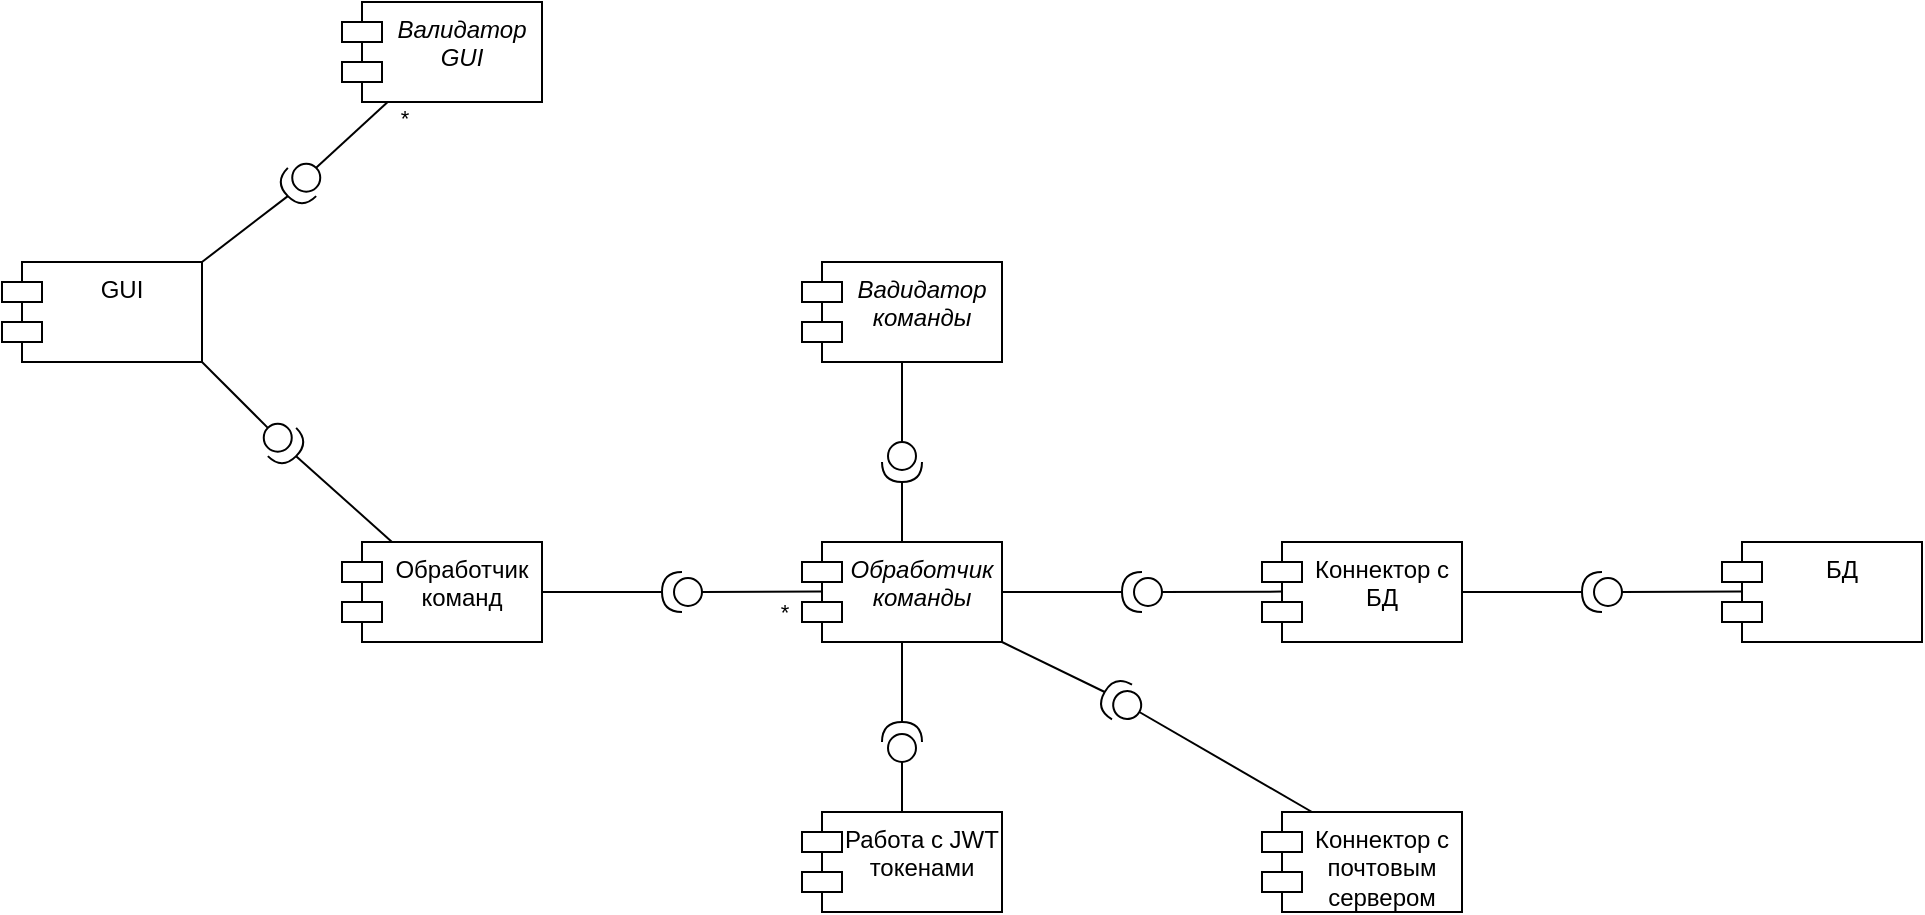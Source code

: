 <mxfile version="23.1.5" type="device">
  <diagram name="Страница — 1" id="tED2SzPRO07X7DksLbKd">
    <mxGraphModel dx="1062" dy="716" grid="1" gridSize="10" guides="1" tooltips="1" connect="1" arrows="1" fold="1" page="1" pageScale="1" pageWidth="827" pageHeight="1169" math="0" shadow="0">
      <root>
        <mxCell id="0" />
        <mxCell id="1" parent="0" />
        <mxCell id="Bc5oG1DKQoHi3MqYJBwv-1" value="GUI" style="shape=module;align=left;spacingLeft=20;align=center;verticalAlign=top;whiteSpace=wrap;html=1;" vertex="1" parent="1">
          <mxGeometry x="110" y="310" width="100" height="50" as="geometry" />
        </mxCell>
        <mxCell id="Bc5oG1DKQoHi3MqYJBwv-2" value="&lt;i&gt;Валидатор GUI&lt;/i&gt;" style="shape=module;align=left;spacingLeft=20;align=center;verticalAlign=top;whiteSpace=wrap;html=1;" vertex="1" parent="1">
          <mxGeometry x="280" y="180" width="100" height="50" as="geometry" />
        </mxCell>
        <mxCell id="Bc5oG1DKQoHi3MqYJBwv-3" value="" style="shape=providedRequiredInterface;html=1;verticalLabelPosition=bottom;sketch=0;direction=west;rotation=-45;" vertex="1" parent="1">
          <mxGeometry x="250" y="260" width="20" height="20" as="geometry" />
        </mxCell>
        <mxCell id="Bc5oG1DKQoHi3MqYJBwv-4" value="" style="endArrow=none;html=1;rounded=0;exitX=1;exitY=0;exitDx=0;exitDy=0;entryX=1;entryY=0.5;entryDx=0;entryDy=0;entryPerimeter=0;" edge="1" parent="1" source="Bc5oG1DKQoHi3MqYJBwv-1" target="Bc5oG1DKQoHi3MqYJBwv-3">
          <mxGeometry width="50" height="50" relative="1" as="geometry">
            <mxPoint x="390" y="450" as="sourcePoint" />
            <mxPoint x="440" y="400" as="targetPoint" />
          </mxGeometry>
        </mxCell>
        <mxCell id="Bc5oG1DKQoHi3MqYJBwv-5" value="" style="endArrow=none;html=1;rounded=0;exitX=0;exitY=0.5;exitDx=0;exitDy=0;exitPerimeter=0;" edge="1" parent="1" source="Bc5oG1DKQoHi3MqYJBwv-3" target="Bc5oG1DKQoHi3MqYJBwv-2">
          <mxGeometry width="50" height="50" relative="1" as="geometry">
            <mxPoint x="220" y="320" as="sourcePoint" />
            <mxPoint x="263" y="267" as="targetPoint" />
          </mxGeometry>
        </mxCell>
        <mxCell id="Bc5oG1DKQoHi3MqYJBwv-13" value="*" style="edgeLabel;html=1;align=center;verticalAlign=middle;resizable=0;points=[];" vertex="1" connectable="0" parent="Bc5oG1DKQoHi3MqYJBwv-5">
          <mxGeometry x="0.525" relative="1" as="geometry">
            <mxPoint x="16" as="offset" />
          </mxGeometry>
        </mxCell>
        <mxCell id="Bc5oG1DKQoHi3MqYJBwv-7" value="Обработчик команд" style="shape=module;align=left;spacingLeft=20;align=center;verticalAlign=top;whiteSpace=wrap;html=1;" vertex="1" parent="1">
          <mxGeometry x="280" y="450" width="100" height="50" as="geometry" />
        </mxCell>
        <mxCell id="Bc5oG1DKQoHi3MqYJBwv-9" value="" style="endArrow=none;html=1;rounded=0;exitX=1;exitY=1;exitDx=0;exitDy=0;entryX=0;entryY=0.5;entryDx=0;entryDy=0;entryPerimeter=0;" edge="1" parent="1" target="Bc5oG1DKQoHi3MqYJBwv-12" source="Bc5oG1DKQoHi3MqYJBwv-1">
          <mxGeometry width="50" height="50" relative="1" as="geometry">
            <mxPoint x="210" y="650" as="sourcePoint" />
            <mxPoint x="252.929" y="397.071" as="targetPoint" />
          </mxGeometry>
        </mxCell>
        <mxCell id="Bc5oG1DKQoHi3MqYJBwv-10" value="" style="endArrow=none;html=1;rounded=0;exitX=1;exitY=0.5;exitDx=0;exitDy=0;exitPerimeter=0;entryX=0.25;entryY=0;entryDx=0;entryDy=0;" edge="1" parent="1" source="Bc5oG1DKQoHi3MqYJBwv-12" target="Bc5oG1DKQoHi3MqYJBwv-7">
          <mxGeometry width="50" height="50" relative="1" as="geometry">
            <mxPoint x="267.071" y="382.929" as="sourcePoint" />
            <mxPoint x="263" y="607" as="targetPoint" />
          </mxGeometry>
        </mxCell>
        <mxCell id="Bc5oG1DKQoHi3MqYJBwv-12" value="" style="shape=providedRequiredInterface;html=1;verticalLabelPosition=bottom;sketch=0;direction=west;rotation=-135;" vertex="1" parent="1">
          <mxGeometry x="240" y="390" width="20" height="20" as="geometry" />
        </mxCell>
        <mxCell id="Bc5oG1DKQoHi3MqYJBwv-14" value="&lt;i&gt;Обработчик команды&lt;/i&gt;" style="shape=module;align=left;spacingLeft=20;align=center;verticalAlign=top;whiteSpace=wrap;html=1;" vertex="1" parent="1">
          <mxGeometry x="510" y="450" width="100" height="50" as="geometry" />
        </mxCell>
        <mxCell id="Bc5oG1DKQoHi3MqYJBwv-15" value="" style="shape=providedRequiredInterface;html=1;verticalLabelPosition=bottom;sketch=0;direction=west;" vertex="1" parent="1">
          <mxGeometry x="440" y="465" width="20" height="20" as="geometry" />
        </mxCell>
        <mxCell id="Bc5oG1DKQoHi3MqYJBwv-16" value="" style="endArrow=none;html=1;rounded=0;exitX=1;exitY=0.5;exitDx=0;exitDy=0;entryX=1;entryY=0.5;entryDx=0;entryDy=0;entryPerimeter=0;" edge="1" parent="1" source="Bc5oG1DKQoHi3MqYJBwv-7" target="Bc5oG1DKQoHi3MqYJBwv-15">
          <mxGeometry width="50" height="50" relative="1" as="geometry">
            <mxPoint x="267" y="417" as="sourcePoint" />
            <mxPoint x="315" y="460" as="targetPoint" />
          </mxGeometry>
        </mxCell>
        <mxCell id="Bc5oG1DKQoHi3MqYJBwv-17" value="" style="endArrow=none;html=1;rounded=0;exitX=0;exitY=0.5;exitDx=0;exitDy=0;entryX=0.103;entryY=0.496;entryDx=0;entryDy=0;entryPerimeter=0;exitPerimeter=0;" edge="1" parent="1" source="Bc5oG1DKQoHi3MqYJBwv-15" target="Bc5oG1DKQoHi3MqYJBwv-14">
          <mxGeometry width="50" height="50" relative="1" as="geometry">
            <mxPoint x="390" y="485" as="sourcePoint" />
            <mxPoint x="450" y="485" as="targetPoint" />
          </mxGeometry>
        </mxCell>
        <mxCell id="Bc5oG1DKQoHi3MqYJBwv-18" value="*" style="edgeLabel;html=1;align=center;verticalAlign=middle;resizable=0;points=[];" vertex="1" connectable="0" parent="Bc5oG1DKQoHi3MqYJBwv-17">
          <mxGeometry x="0.211" relative="1" as="geometry">
            <mxPoint x="4" y="10" as="offset" />
          </mxGeometry>
        </mxCell>
        <mxCell id="Bc5oG1DKQoHi3MqYJBwv-19" value="&lt;i&gt;Вадидатор команды&lt;/i&gt;" style="shape=module;align=left;spacingLeft=20;align=center;verticalAlign=top;whiteSpace=wrap;html=1;" vertex="1" parent="1">
          <mxGeometry x="510" y="310" width="100" height="50" as="geometry" />
        </mxCell>
        <mxCell id="Bc5oG1DKQoHi3MqYJBwv-21" value="" style="shape=providedRequiredInterface;html=1;verticalLabelPosition=bottom;sketch=0;direction=south;" vertex="1" parent="1">
          <mxGeometry x="550" y="400" width="20" height="20" as="geometry" />
        </mxCell>
        <mxCell id="Bc5oG1DKQoHi3MqYJBwv-22" value="" style="endArrow=none;html=1;rounded=0;exitX=0;exitY=0.5;exitDx=0;exitDy=0;entryX=0.5;entryY=1;entryDx=0;entryDy=0;exitPerimeter=0;" edge="1" parent="1" source="Bc5oG1DKQoHi3MqYJBwv-21" target="Bc5oG1DKQoHi3MqYJBwv-19">
          <mxGeometry width="50" height="50" relative="1" as="geometry">
            <mxPoint x="390" y="485" as="sourcePoint" />
            <mxPoint x="450" y="485" as="targetPoint" />
          </mxGeometry>
        </mxCell>
        <mxCell id="Bc5oG1DKQoHi3MqYJBwv-23" value="" style="endArrow=none;html=1;rounded=0;exitX=0.5;exitY=0;exitDx=0;exitDy=0;entryX=1;entryY=0.5;entryDx=0;entryDy=0;entryPerimeter=0;" edge="1" parent="1" source="Bc5oG1DKQoHi3MqYJBwv-14" target="Bc5oG1DKQoHi3MqYJBwv-21">
          <mxGeometry width="50" height="50" relative="1" as="geometry">
            <mxPoint x="570" y="410" as="sourcePoint" />
            <mxPoint x="570" y="370" as="targetPoint" />
          </mxGeometry>
        </mxCell>
        <mxCell id="Bc5oG1DKQoHi3MqYJBwv-25" value="Коннектор с БД" style="shape=module;align=left;spacingLeft=20;align=center;verticalAlign=top;whiteSpace=wrap;html=1;" vertex="1" parent="1">
          <mxGeometry x="740" y="450" width="100" height="50" as="geometry" />
        </mxCell>
        <mxCell id="Bc5oG1DKQoHi3MqYJBwv-26" value="" style="shape=providedRequiredInterface;html=1;verticalLabelPosition=bottom;sketch=0;direction=west;" vertex="1" parent="1">
          <mxGeometry x="670" y="465" width="20" height="20" as="geometry" />
        </mxCell>
        <mxCell id="Bc5oG1DKQoHi3MqYJBwv-27" value="" style="endArrow=none;html=1;rounded=0;exitX=1;exitY=0.5;exitDx=0;exitDy=0;entryX=1;entryY=0.5;entryDx=0;entryDy=0;entryPerimeter=0;" edge="1" parent="1" target="Bc5oG1DKQoHi3MqYJBwv-26" source="Bc5oG1DKQoHi3MqYJBwv-14">
          <mxGeometry width="50" height="50" relative="1" as="geometry">
            <mxPoint x="610" y="475" as="sourcePoint" />
            <mxPoint x="545" y="460" as="targetPoint" />
          </mxGeometry>
        </mxCell>
        <mxCell id="Bc5oG1DKQoHi3MqYJBwv-28" value="" style="endArrow=none;html=1;rounded=0;exitX=0;exitY=0.5;exitDx=0;exitDy=0;entryX=0.103;entryY=0.496;entryDx=0;entryDy=0;entryPerimeter=0;exitPerimeter=0;" edge="1" parent="1" source="Bc5oG1DKQoHi3MqYJBwv-26" target="Bc5oG1DKQoHi3MqYJBwv-25">
          <mxGeometry width="50" height="50" relative="1" as="geometry">
            <mxPoint x="620" y="485" as="sourcePoint" />
            <mxPoint x="680" y="485" as="targetPoint" />
          </mxGeometry>
        </mxCell>
        <mxCell id="Bc5oG1DKQoHi3MqYJBwv-30" value="БД" style="shape=module;align=left;spacingLeft=20;align=center;verticalAlign=top;whiteSpace=wrap;html=1;" vertex="1" parent="1">
          <mxGeometry x="970" y="450" width="100" height="50" as="geometry" />
        </mxCell>
        <mxCell id="Bc5oG1DKQoHi3MqYJBwv-31" value="" style="shape=providedRequiredInterface;html=1;verticalLabelPosition=bottom;sketch=0;direction=west;" vertex="1" parent="1">
          <mxGeometry x="900" y="465" width="20" height="20" as="geometry" />
        </mxCell>
        <mxCell id="Bc5oG1DKQoHi3MqYJBwv-32" value="" style="endArrow=none;html=1;rounded=0;exitX=1;exitY=0.5;exitDx=0;exitDy=0;entryX=1;entryY=0.5;entryDx=0;entryDy=0;entryPerimeter=0;" edge="1" parent="1" target="Bc5oG1DKQoHi3MqYJBwv-31" source="Bc5oG1DKQoHi3MqYJBwv-25">
          <mxGeometry width="50" height="50" relative="1" as="geometry">
            <mxPoint x="840" y="475" as="sourcePoint" />
            <mxPoint x="775" y="460" as="targetPoint" />
          </mxGeometry>
        </mxCell>
        <mxCell id="Bc5oG1DKQoHi3MqYJBwv-33" value="" style="endArrow=none;html=1;rounded=0;exitX=0;exitY=0.5;exitDx=0;exitDy=0;entryX=0.103;entryY=0.496;entryDx=0;entryDy=0;entryPerimeter=0;exitPerimeter=0;" edge="1" parent="1" source="Bc5oG1DKQoHi3MqYJBwv-31" target="Bc5oG1DKQoHi3MqYJBwv-30">
          <mxGeometry width="50" height="50" relative="1" as="geometry">
            <mxPoint x="850" y="485" as="sourcePoint" />
            <mxPoint x="910" y="485" as="targetPoint" />
          </mxGeometry>
        </mxCell>
        <mxCell id="Bc5oG1DKQoHi3MqYJBwv-35" value="Работа с JWT токенами" style="shape=module;align=left;spacingLeft=20;align=center;verticalAlign=top;whiteSpace=wrap;html=1;" vertex="1" parent="1">
          <mxGeometry x="510" y="585" width="100" height="50" as="geometry" />
        </mxCell>
        <mxCell id="Bc5oG1DKQoHi3MqYJBwv-37" value="" style="shape=providedRequiredInterface;html=1;verticalLabelPosition=bottom;sketch=0;direction=north;" vertex="1" parent="1">
          <mxGeometry x="550" y="540" width="20" height="20" as="geometry" />
        </mxCell>
        <mxCell id="Bc5oG1DKQoHi3MqYJBwv-38" value="" style="endArrow=none;html=1;rounded=0;exitX=1;exitY=0.5;exitDx=0;exitDy=0;entryX=0.5;entryY=1;entryDx=0;entryDy=0;exitPerimeter=0;" edge="1" parent="1" source="Bc5oG1DKQoHi3MqYJBwv-37">
          <mxGeometry width="50" height="50" relative="1" as="geometry">
            <mxPoint x="390" y="625" as="sourcePoint" />
            <mxPoint x="560" y="500" as="targetPoint" />
          </mxGeometry>
        </mxCell>
        <mxCell id="Bc5oG1DKQoHi3MqYJBwv-39" value="" style="endArrow=none;html=1;rounded=0;exitX=0.5;exitY=0;exitDx=0;exitDy=0;entryX=0;entryY=0.5;entryDx=0;entryDy=0;entryPerimeter=0;" edge="1" parent="1" source="Bc5oG1DKQoHi3MqYJBwv-35" target="Bc5oG1DKQoHi3MqYJBwv-37">
          <mxGeometry width="50" height="50" relative="1" as="geometry">
            <mxPoint x="570" y="550" as="sourcePoint" />
            <mxPoint x="570" y="510" as="targetPoint" />
          </mxGeometry>
        </mxCell>
        <mxCell id="Bc5oG1DKQoHi3MqYJBwv-40" value="Коннектор с почтовым сервером" style="shape=module;align=left;spacingLeft=20;align=center;verticalAlign=top;whiteSpace=wrap;html=1;" vertex="1" parent="1">
          <mxGeometry x="740" y="585" width="100" height="50" as="geometry" />
        </mxCell>
        <mxCell id="Bc5oG1DKQoHi3MqYJBwv-41" value="" style="shape=providedRequiredInterface;html=1;verticalLabelPosition=bottom;sketch=0;direction=west;rotation=30;" vertex="1" parent="1">
          <mxGeometry x="660" y="520" width="20" height="20" as="geometry" />
        </mxCell>
        <mxCell id="Bc5oG1DKQoHi3MqYJBwv-42" value="" style="endArrow=none;html=1;rounded=0;exitX=1;exitY=0.5;exitDx=0;exitDy=0;entryX=1;entryY=1;entryDx=0;entryDy=0;exitPerimeter=0;" edge="1" parent="1" source="Bc5oG1DKQoHi3MqYJBwv-41" target="Bc5oG1DKQoHi3MqYJBwv-14">
          <mxGeometry width="50" height="50" relative="1" as="geometry">
            <mxPoint x="400" y="635" as="sourcePoint" />
            <mxPoint x="570" y="510" as="targetPoint" />
          </mxGeometry>
        </mxCell>
        <mxCell id="Bc5oG1DKQoHi3MqYJBwv-43" value="" style="endArrow=none;html=1;rounded=0;exitX=0.25;exitY=0;exitDx=0;exitDy=0;entryX=0;entryY=0.5;entryDx=0;entryDy=0;entryPerimeter=0;" edge="1" parent="1" target="Bc5oG1DKQoHi3MqYJBwv-41" source="Bc5oG1DKQoHi3MqYJBwv-40">
          <mxGeometry width="50" height="50" relative="1" as="geometry">
            <mxPoint x="570" y="595" as="sourcePoint" />
            <mxPoint x="580" y="520" as="targetPoint" />
          </mxGeometry>
        </mxCell>
      </root>
    </mxGraphModel>
  </diagram>
</mxfile>
